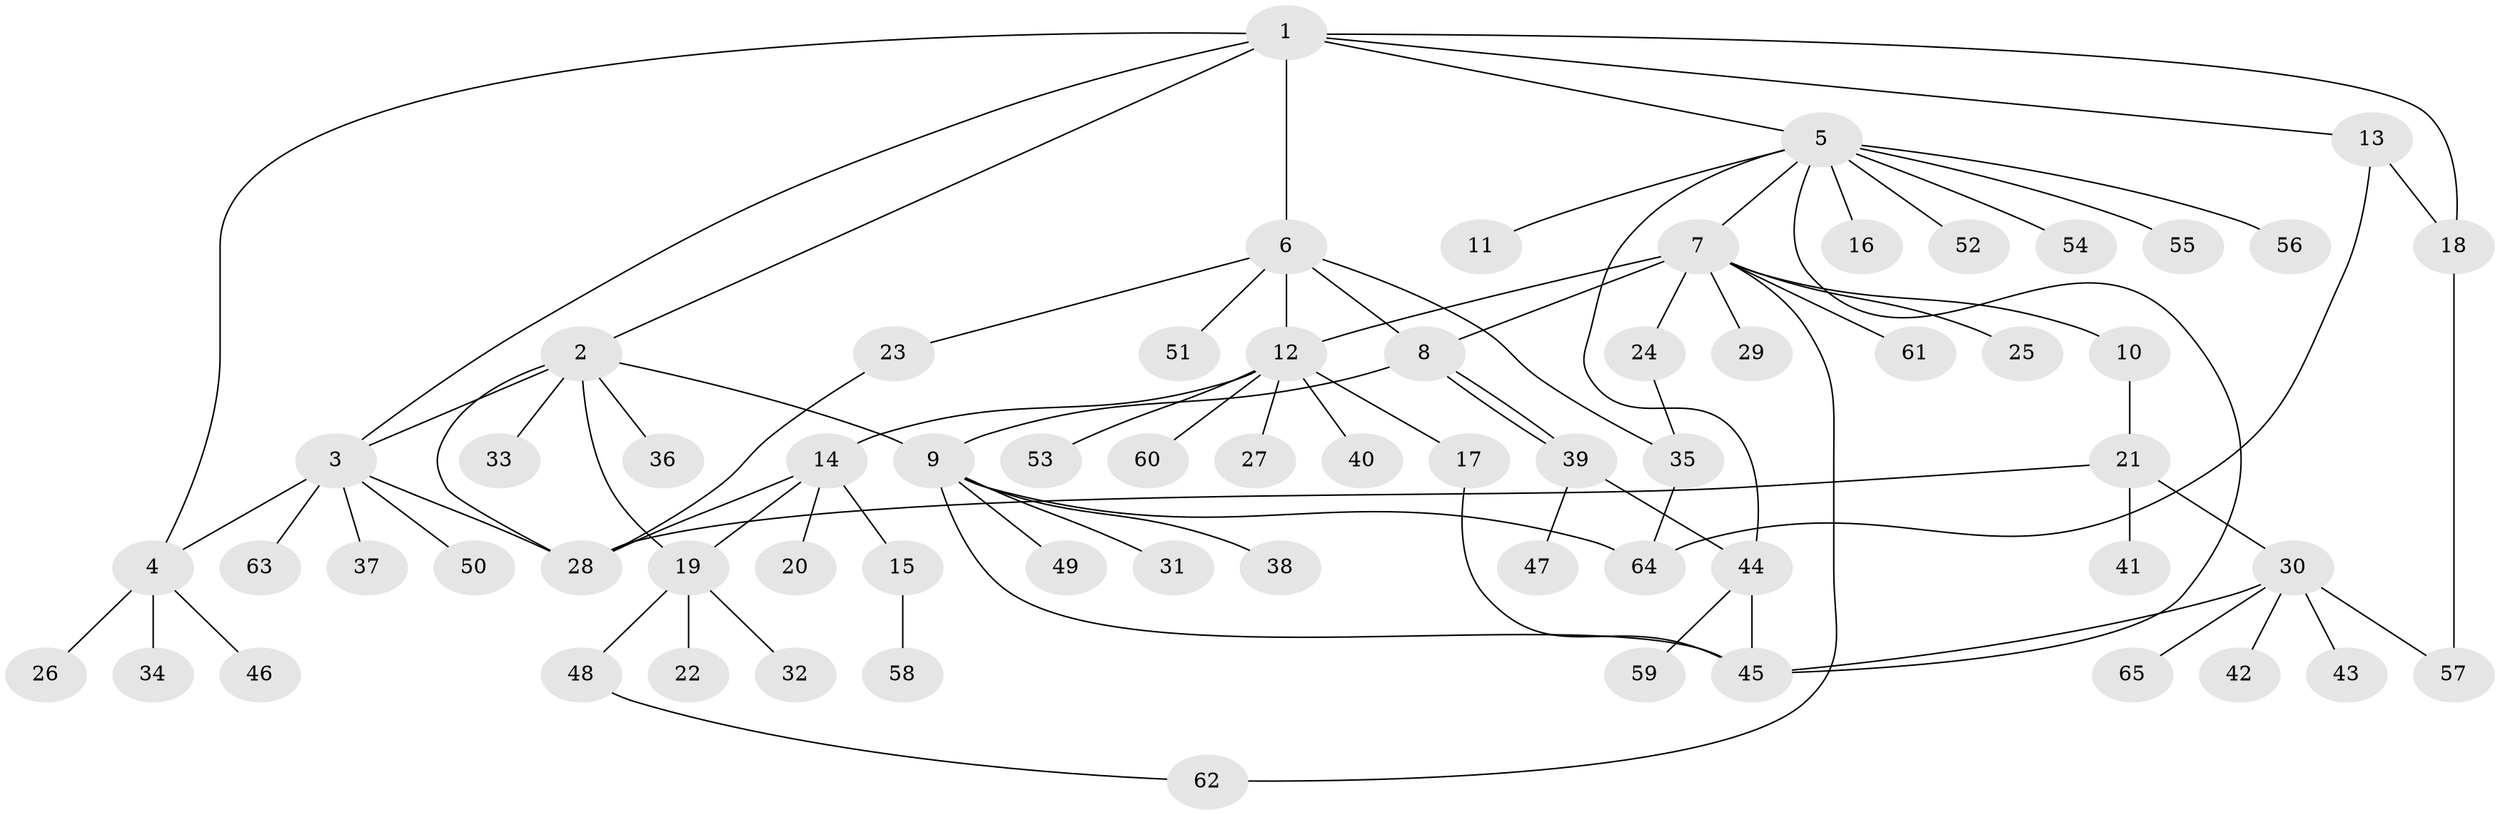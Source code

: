 // coarse degree distribution, {7: 0.11538461538461539, 5: 0.07692307692307693, 3: 0.15384615384615385, 6: 0.15384615384615385, 1: 0.34615384615384615, 4: 0.11538461538461539, 2: 0.038461538461538464}
// Generated by graph-tools (version 1.1) at 2025/36/03/04/25 23:36:50]
// undirected, 65 vertices, 86 edges
graph export_dot {
  node [color=gray90,style=filled];
  1;
  2;
  3;
  4;
  5;
  6;
  7;
  8;
  9;
  10;
  11;
  12;
  13;
  14;
  15;
  16;
  17;
  18;
  19;
  20;
  21;
  22;
  23;
  24;
  25;
  26;
  27;
  28;
  29;
  30;
  31;
  32;
  33;
  34;
  35;
  36;
  37;
  38;
  39;
  40;
  41;
  42;
  43;
  44;
  45;
  46;
  47;
  48;
  49;
  50;
  51;
  52;
  53;
  54;
  55;
  56;
  57;
  58;
  59;
  60;
  61;
  62;
  63;
  64;
  65;
  1 -- 2;
  1 -- 3;
  1 -- 4;
  1 -- 5;
  1 -- 6;
  1 -- 13;
  1 -- 18;
  2 -- 3;
  2 -- 9;
  2 -- 19;
  2 -- 28;
  2 -- 33;
  2 -- 36;
  3 -- 4;
  3 -- 28;
  3 -- 37;
  3 -- 50;
  3 -- 63;
  4 -- 26;
  4 -- 34;
  4 -- 46;
  5 -- 7;
  5 -- 11;
  5 -- 16;
  5 -- 44;
  5 -- 45;
  5 -- 52;
  5 -- 54;
  5 -- 55;
  5 -- 56;
  6 -- 8;
  6 -- 12;
  6 -- 23;
  6 -- 35;
  6 -- 51;
  7 -- 8;
  7 -- 10;
  7 -- 12;
  7 -- 24;
  7 -- 25;
  7 -- 29;
  7 -- 61;
  7 -- 62;
  8 -- 9;
  8 -- 39;
  8 -- 39;
  9 -- 31;
  9 -- 38;
  9 -- 45;
  9 -- 49;
  9 -- 64;
  10 -- 21;
  12 -- 14;
  12 -- 17;
  12 -- 27;
  12 -- 40;
  12 -- 53;
  12 -- 60;
  13 -- 18;
  13 -- 64;
  14 -- 15;
  14 -- 19;
  14 -- 20;
  14 -- 28;
  15 -- 58;
  17 -- 45;
  18 -- 57;
  19 -- 22;
  19 -- 32;
  19 -- 48;
  21 -- 28;
  21 -- 30;
  21 -- 41;
  23 -- 28;
  24 -- 35;
  30 -- 42;
  30 -- 43;
  30 -- 45;
  30 -- 57;
  30 -- 65;
  35 -- 64;
  39 -- 44;
  39 -- 47;
  44 -- 45;
  44 -- 59;
  48 -- 62;
}
